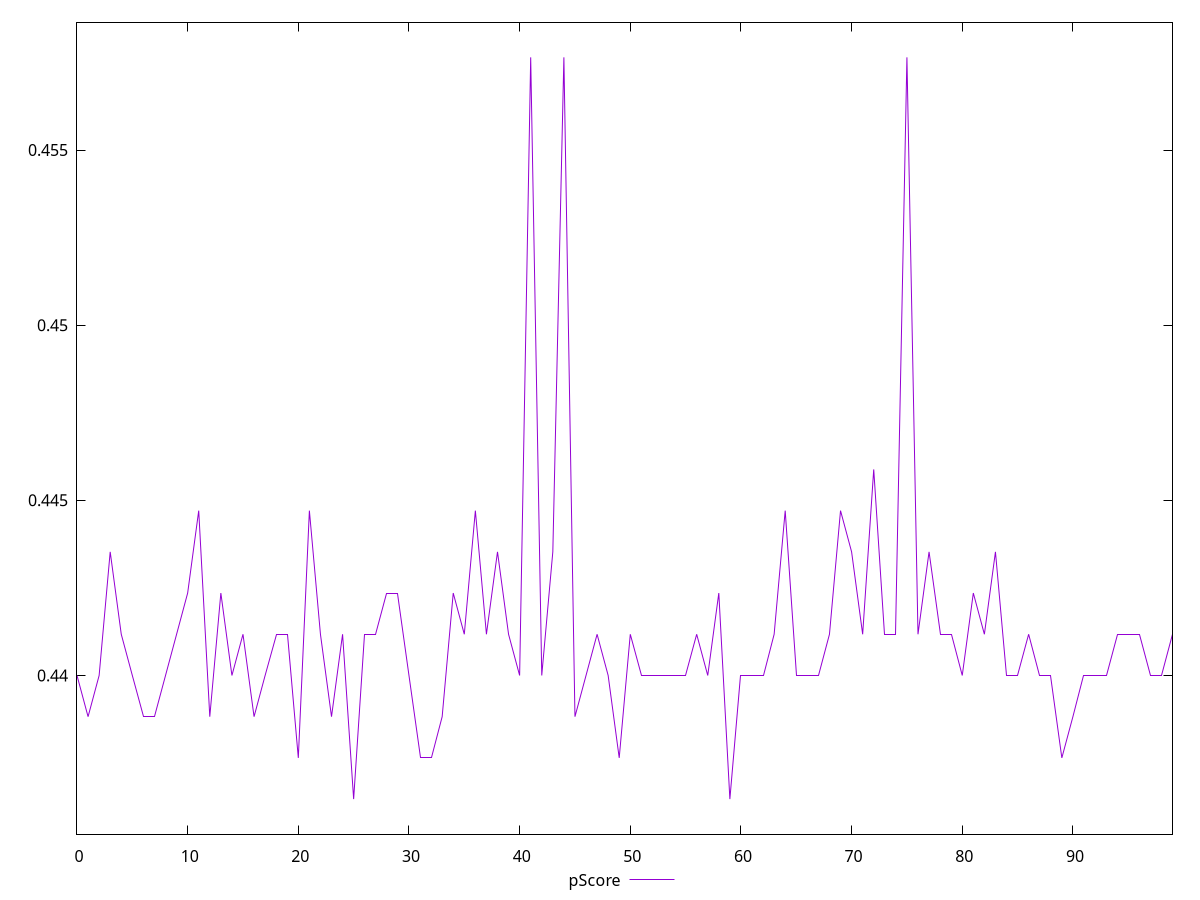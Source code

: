 reset

$pScore <<EOF
0 0.44
1 0.4388235294117647
2 0.44
3 0.4435294117647059
4 0.4411764705882353
5 0.44
6 0.4388235294117647
7 0.4388235294117647
8 0.44
9 0.4411764705882353
10 0.4423529411764706
11 0.4447058823529412
12 0.4388235294117647
13 0.4423529411764706
14 0.44
15 0.4411764705882353
16 0.4388235294117647
17 0.44
18 0.4411764705882353
19 0.4411764705882353
20 0.4376470588235294
21 0.4447058823529412
22 0.4411764705882353
23 0.4388235294117647
24 0.4411764705882353
25 0.4364705882352941
26 0.4411764705882353
27 0.4411764705882353
28 0.4423529411764706
29 0.4423529411764706
30 0.44
31 0.4376470588235294
32 0.4376470588235294
33 0.4388235294117647
34 0.4423529411764706
35 0.4411764705882353
36 0.4447058823529412
37 0.4411764705882353
38 0.4435294117647059
39 0.4411764705882353
40 0.44
41 0.4576470588235294
42 0.44
43 0.4435294117647059
44 0.4576470588235294
45 0.4388235294117647
46 0.44
47 0.4411764705882353
48 0.44
49 0.4376470588235294
50 0.4411764705882353
51 0.44
52 0.44
53 0.44
54 0.44
55 0.44
56 0.4411764705882353
57 0.44
58 0.4423529411764706
59 0.4364705882352941
60 0.44
61 0.44
62 0.44
63 0.4411764705882353
64 0.4447058823529412
65 0.44
66 0.44
67 0.44
68 0.4411764705882353
69 0.4447058823529412
70 0.4435294117647059
71 0.4411764705882353
72 0.44588235294117645
73 0.4411764705882353
74 0.4411764705882353
75 0.4576470588235294
76 0.4411764705882353
77 0.4435294117647059
78 0.4411764705882353
79 0.4411764705882353
80 0.44
81 0.4423529411764706
82 0.4411764705882353
83 0.4435294117647059
84 0.44
85 0.44
86 0.4411764705882353
87 0.44
88 0.44
89 0.4376470588235294
90 0.4388235294117647
91 0.44
92 0.44
93 0.44
94 0.4411764705882353
95 0.4411764705882353
96 0.4411764705882353
97 0.44
98 0.44
99 0.4411764705882353
EOF

set key outside below
set xrange [0:99]
set yrange [0.4354705882352941:0.4586470588235294]
set trange [0.4354705882352941:0.4586470588235294]
set terminal svg size 640, 500 enhanced background rgb 'white'
set output "reports/report_00030_2021-02-24T20-42-31.540Z/uses-http2/samples/agenda/pScore/values.svg"

plot $pScore title "pScore" with line

reset
